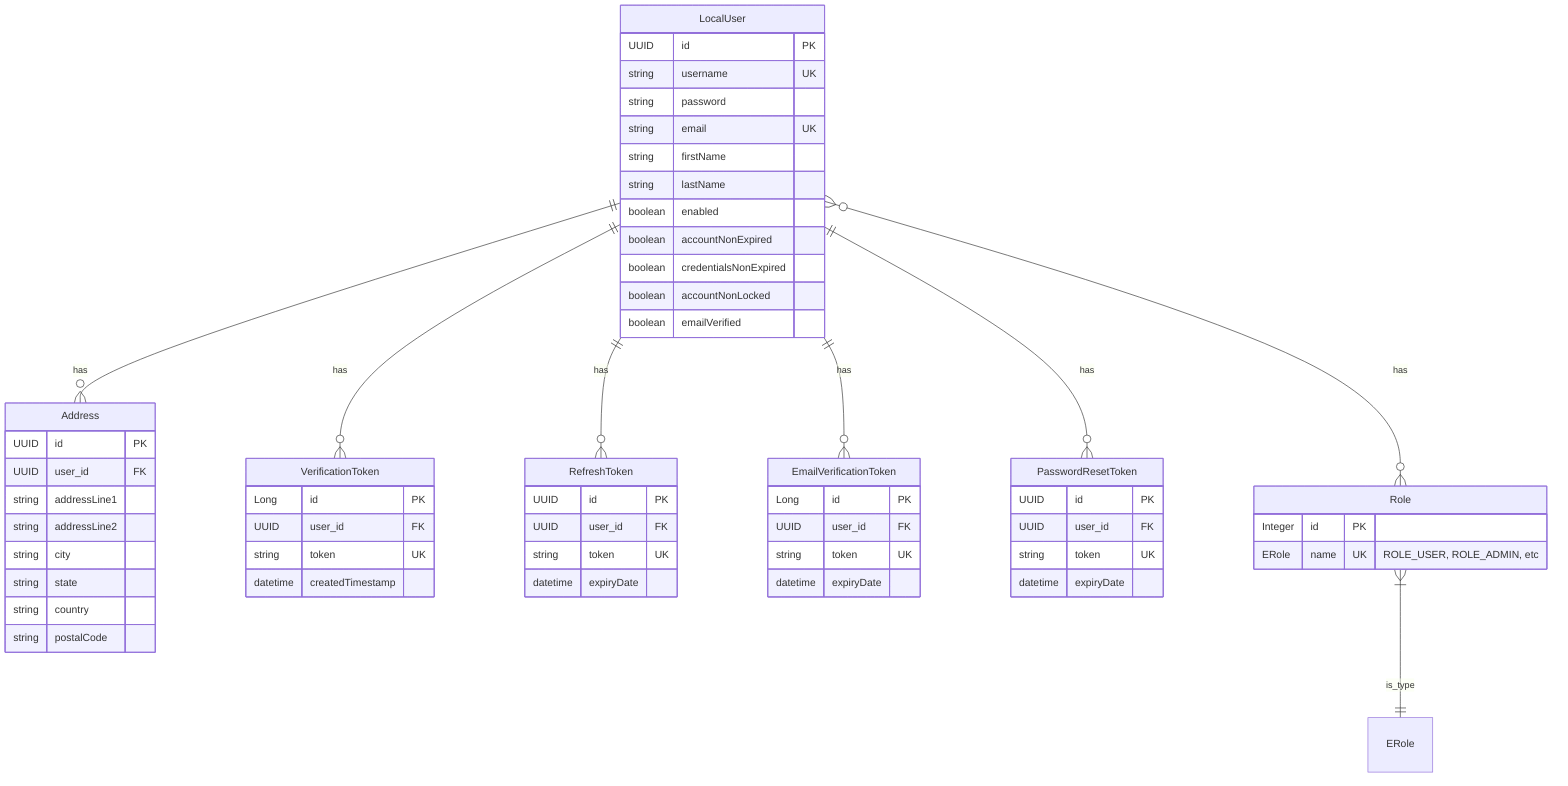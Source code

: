 erDiagram
    LocalUser ||--o{ Address : has
    LocalUser ||--o{ VerificationToken : has
    LocalUser ||--o{ RefreshToken : has
    LocalUser ||--o{ EmailVerificationToken : has
    LocalUser ||--o{ PasswordResetToken : has
    LocalUser }o--o{ Role : has
    Role }|--|| ERole : is_type

    LocalUser {
        UUID id PK
        string username UK
        string password
        string email UK
        string firstName
        string lastName
        boolean enabled
        boolean accountNonExpired
        boolean credentialsNonExpired
        boolean accountNonLocked
        boolean emailVerified
    }

    Role {
        Integer id PK
        ERole name UK "ROLE_USER, ROLE_ADMIN, etc"
    }

    Address {
        UUID id PK
        UUID user_id FK
        string addressLine1
        string addressLine2
        string city
        string state
        string country
        string postalCode
    }

    VerificationToken {
        Long id PK
        UUID user_id FK
        string token UK
        datetime createdTimestamp
    }

    EmailVerificationToken {
        Long id PK
        UUID user_id FK
        string token UK
        datetime expiryDate
    }

    PasswordResetToken {
        UUID id PK
        UUID user_id FK
        string token UK
        datetime expiryDate
    }

    RefreshToken {
        UUID id PK
        UUID user_id FK
        string token UK
        datetime expiryDate
    }